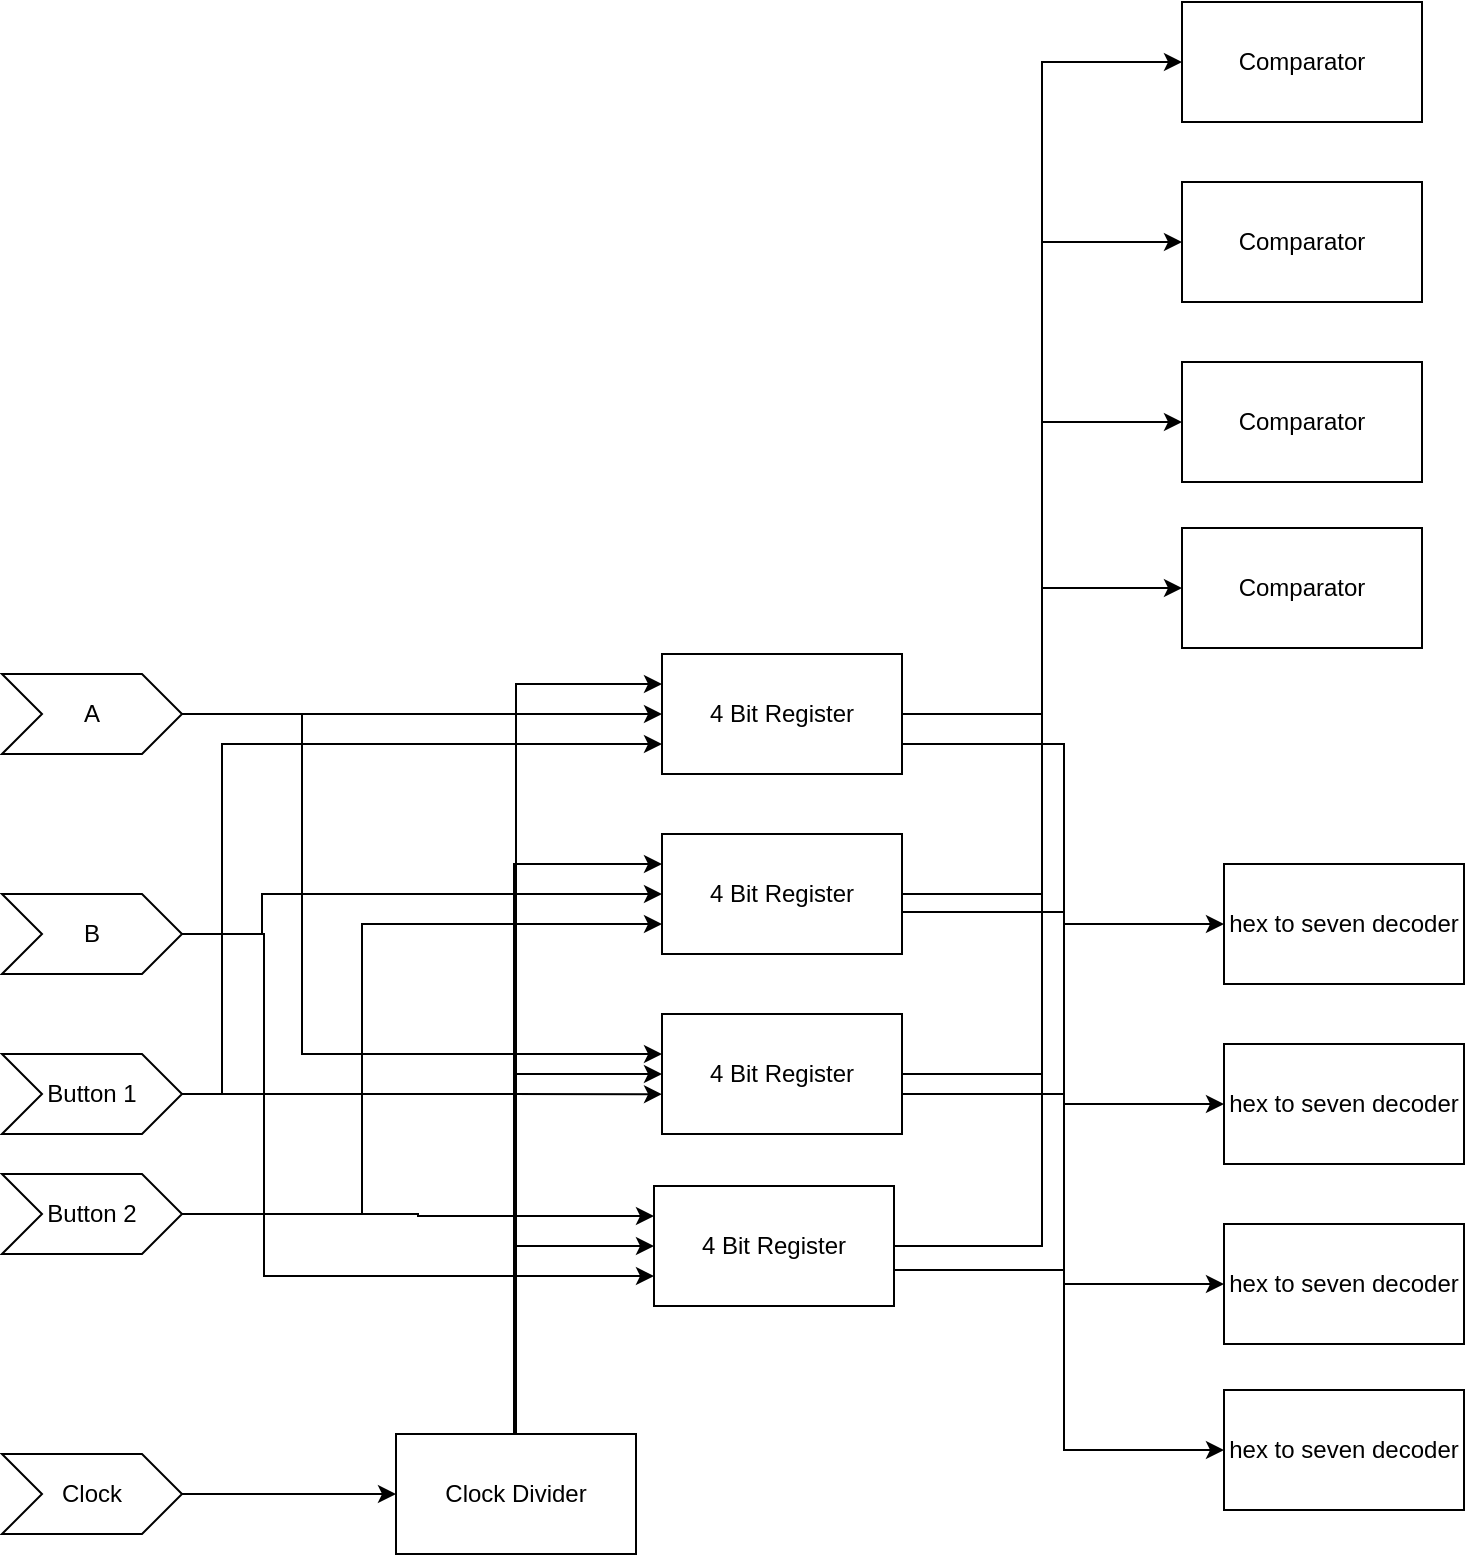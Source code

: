 <mxfile version="21.6.8" type="github">
  <diagram name="Page-1" id="7iQI0XhJTUdTtdxksedm">
    <mxGraphModel dx="1344" dy="782" grid="0" gridSize="10" guides="1" tooltips="1" connect="1" arrows="1" fold="1" page="1" pageScale="1" pageWidth="1654" pageHeight="2336" math="0" shadow="0">
      <root>
        <mxCell id="0" />
        <mxCell id="1" parent="0" />
        <mxCell id="j7TbNcUkvabFL7DzDwBI-13" style="edgeStyle=orthogonalEdgeStyle;rounded=0;orthogonalLoop=1;jettySize=auto;html=1;" edge="1" parent="1" source="j7TbNcUkvabFL7DzDwBI-1" target="j7TbNcUkvabFL7DzDwBI-5">
          <mxGeometry relative="1" as="geometry" />
        </mxCell>
        <mxCell id="j7TbNcUkvabFL7DzDwBI-14" style="edgeStyle=orthogonalEdgeStyle;rounded=0;orthogonalLoop=1;jettySize=auto;html=1;entryX=0;entryY=0.334;entryDx=0;entryDy=0;entryPerimeter=0;" edge="1" parent="1" source="j7TbNcUkvabFL7DzDwBI-1" target="j7TbNcUkvabFL7DzDwBI-7">
          <mxGeometry relative="1" as="geometry">
            <Array as="points">
              <mxPoint x="320" y="400" />
              <mxPoint x="320" y="570" />
            </Array>
          </mxGeometry>
        </mxCell>
        <mxCell id="j7TbNcUkvabFL7DzDwBI-1" value="A" style="shape=step;perimeter=stepPerimeter;whiteSpace=wrap;html=1;fixedSize=1;" vertex="1" parent="1">
          <mxGeometry x="170" y="380" width="90" height="40" as="geometry" />
        </mxCell>
        <mxCell id="j7TbNcUkvabFL7DzDwBI-15" style="edgeStyle=orthogonalEdgeStyle;rounded=0;orthogonalLoop=1;jettySize=auto;html=1;" edge="1" parent="1" source="j7TbNcUkvabFL7DzDwBI-2" target="j7TbNcUkvabFL7DzDwBI-6">
          <mxGeometry relative="1" as="geometry">
            <Array as="points">
              <mxPoint x="300" y="510" />
              <mxPoint x="300" y="490" />
            </Array>
          </mxGeometry>
        </mxCell>
        <mxCell id="j7TbNcUkvabFL7DzDwBI-27" style="edgeStyle=orthogonalEdgeStyle;rounded=0;orthogonalLoop=1;jettySize=auto;html=1;entryX=0;entryY=0.75;entryDx=0;entryDy=0;" edge="1" parent="1" source="j7TbNcUkvabFL7DzDwBI-2" target="j7TbNcUkvabFL7DzDwBI-8">
          <mxGeometry relative="1" as="geometry">
            <Array as="points">
              <mxPoint x="301" y="510" />
              <mxPoint x="301" y="681" />
            </Array>
          </mxGeometry>
        </mxCell>
        <mxCell id="j7TbNcUkvabFL7DzDwBI-2" value="B" style="shape=step;perimeter=stepPerimeter;whiteSpace=wrap;html=1;fixedSize=1;" vertex="1" parent="1">
          <mxGeometry x="170" y="490" width="90" height="40" as="geometry" />
        </mxCell>
        <mxCell id="j7TbNcUkvabFL7DzDwBI-18" style="edgeStyle=orthogonalEdgeStyle;rounded=0;orthogonalLoop=1;jettySize=auto;html=1;entryX=0;entryY=0.75;entryDx=0;entryDy=0;" edge="1" parent="1" source="j7TbNcUkvabFL7DzDwBI-3" target="j7TbNcUkvabFL7DzDwBI-5">
          <mxGeometry relative="1" as="geometry">
            <Array as="points">
              <mxPoint x="280" y="590" />
              <mxPoint x="280" y="415" />
            </Array>
          </mxGeometry>
        </mxCell>
        <mxCell id="j7TbNcUkvabFL7DzDwBI-21" style="edgeStyle=orthogonalEdgeStyle;rounded=0;orthogonalLoop=1;jettySize=auto;html=1;entryX=0;entryY=0.668;entryDx=0;entryDy=0;entryPerimeter=0;" edge="1" parent="1" source="j7TbNcUkvabFL7DzDwBI-3" target="j7TbNcUkvabFL7DzDwBI-7">
          <mxGeometry relative="1" as="geometry" />
        </mxCell>
        <mxCell id="j7TbNcUkvabFL7DzDwBI-3" value="Button 1" style="shape=step;perimeter=stepPerimeter;whiteSpace=wrap;html=1;fixedSize=1;" vertex="1" parent="1">
          <mxGeometry x="170" y="570" width="90" height="40" as="geometry" />
        </mxCell>
        <mxCell id="j7TbNcUkvabFL7DzDwBI-22" style="edgeStyle=orthogonalEdgeStyle;rounded=0;orthogonalLoop=1;jettySize=auto;html=1;entryX=0;entryY=0.75;entryDx=0;entryDy=0;" edge="1" parent="1" source="j7TbNcUkvabFL7DzDwBI-4" target="j7TbNcUkvabFL7DzDwBI-6">
          <mxGeometry relative="1" as="geometry">
            <Array as="points">
              <mxPoint x="350" y="650" />
              <mxPoint x="350" y="505" />
            </Array>
          </mxGeometry>
        </mxCell>
        <mxCell id="j7TbNcUkvabFL7DzDwBI-25" style="edgeStyle=orthogonalEdgeStyle;rounded=0;orthogonalLoop=1;jettySize=auto;html=1;entryX=0;entryY=0.25;entryDx=0;entryDy=0;" edge="1" parent="1" source="j7TbNcUkvabFL7DzDwBI-4" target="j7TbNcUkvabFL7DzDwBI-8">
          <mxGeometry relative="1" as="geometry" />
        </mxCell>
        <mxCell id="j7TbNcUkvabFL7DzDwBI-4" value="Button 2" style="shape=step;perimeter=stepPerimeter;whiteSpace=wrap;html=1;fixedSize=1;" vertex="1" parent="1">
          <mxGeometry x="170" y="630" width="90" height="40" as="geometry" />
        </mxCell>
        <mxCell id="j7TbNcUkvabFL7DzDwBI-40" style="edgeStyle=orthogonalEdgeStyle;rounded=0;orthogonalLoop=1;jettySize=auto;html=1;entryX=0;entryY=0.5;entryDx=0;entryDy=0;" edge="1" parent="1" source="j7TbNcUkvabFL7DzDwBI-5" target="j7TbNcUkvabFL7DzDwBI-36">
          <mxGeometry relative="1" as="geometry" />
        </mxCell>
        <mxCell id="j7TbNcUkvabFL7DzDwBI-49" style="edgeStyle=orthogonalEdgeStyle;rounded=0;orthogonalLoop=1;jettySize=auto;html=1;entryX=0;entryY=0.5;entryDx=0;entryDy=0;" edge="1" parent="1" source="j7TbNcUkvabFL7DzDwBI-5" target="j7TbNcUkvabFL7DzDwBI-44">
          <mxGeometry relative="1" as="geometry">
            <Array as="points">
              <mxPoint x="701" y="415" />
              <mxPoint x="701" y="505" />
            </Array>
          </mxGeometry>
        </mxCell>
        <mxCell id="j7TbNcUkvabFL7DzDwBI-5" value="4 Bit Register" style="rounded=0;whiteSpace=wrap;html=1;" vertex="1" parent="1">
          <mxGeometry x="500" y="370" width="120" height="60" as="geometry" />
        </mxCell>
        <mxCell id="j7TbNcUkvabFL7DzDwBI-41" style="edgeStyle=orthogonalEdgeStyle;rounded=0;orthogonalLoop=1;jettySize=auto;html=1;entryX=0;entryY=0.5;entryDx=0;entryDy=0;" edge="1" parent="1" source="j7TbNcUkvabFL7DzDwBI-6" target="j7TbNcUkvabFL7DzDwBI-37">
          <mxGeometry relative="1" as="geometry" />
        </mxCell>
        <mxCell id="j7TbNcUkvabFL7DzDwBI-50" style="edgeStyle=orthogonalEdgeStyle;rounded=0;orthogonalLoop=1;jettySize=auto;html=1;entryX=0;entryY=0.5;entryDx=0;entryDy=0;" edge="1" parent="1" source="j7TbNcUkvabFL7DzDwBI-6" target="j7TbNcUkvabFL7DzDwBI-45">
          <mxGeometry relative="1" as="geometry">
            <Array as="points">
              <mxPoint x="701" y="499" />
              <mxPoint x="701" y="595" />
            </Array>
          </mxGeometry>
        </mxCell>
        <mxCell id="j7TbNcUkvabFL7DzDwBI-6" value="4 Bit Register" style="rounded=0;whiteSpace=wrap;html=1;" vertex="1" parent="1">
          <mxGeometry x="500" y="460" width="120" height="60" as="geometry" />
        </mxCell>
        <mxCell id="j7TbNcUkvabFL7DzDwBI-42" style="edgeStyle=orthogonalEdgeStyle;rounded=0;orthogonalLoop=1;jettySize=auto;html=1;entryX=0;entryY=0.5;entryDx=0;entryDy=0;" edge="1" parent="1" source="j7TbNcUkvabFL7DzDwBI-7" target="j7TbNcUkvabFL7DzDwBI-38">
          <mxGeometry relative="1" as="geometry" />
        </mxCell>
        <mxCell id="j7TbNcUkvabFL7DzDwBI-51" style="edgeStyle=orthogonalEdgeStyle;rounded=0;orthogonalLoop=1;jettySize=auto;html=1;entryX=0;entryY=0.5;entryDx=0;entryDy=0;" edge="1" parent="1" source="j7TbNcUkvabFL7DzDwBI-7" target="j7TbNcUkvabFL7DzDwBI-46">
          <mxGeometry relative="1" as="geometry">
            <Array as="points">
              <mxPoint x="701" y="590" />
              <mxPoint x="701" y="685" />
            </Array>
          </mxGeometry>
        </mxCell>
        <mxCell id="j7TbNcUkvabFL7DzDwBI-7" value="4 Bit Register" style="rounded=0;whiteSpace=wrap;html=1;" vertex="1" parent="1">
          <mxGeometry x="500" y="550" width="120" height="60" as="geometry" />
        </mxCell>
        <mxCell id="j7TbNcUkvabFL7DzDwBI-43" style="edgeStyle=orthogonalEdgeStyle;rounded=0;orthogonalLoop=1;jettySize=auto;html=1;entryX=0;entryY=0.5;entryDx=0;entryDy=0;" edge="1" parent="1" source="j7TbNcUkvabFL7DzDwBI-8" target="j7TbNcUkvabFL7DzDwBI-39">
          <mxGeometry relative="1" as="geometry">
            <Array as="points">
              <mxPoint x="690" y="666" />
              <mxPoint x="690" y="337" />
            </Array>
          </mxGeometry>
        </mxCell>
        <mxCell id="j7TbNcUkvabFL7DzDwBI-52" style="edgeStyle=orthogonalEdgeStyle;rounded=0;orthogonalLoop=1;jettySize=auto;html=1;entryX=0;entryY=0.5;entryDx=0;entryDy=0;" edge="1" parent="1" source="j7TbNcUkvabFL7DzDwBI-8" target="j7TbNcUkvabFL7DzDwBI-47">
          <mxGeometry relative="1" as="geometry">
            <Array as="points">
              <mxPoint x="701" y="678" />
              <mxPoint x="701" y="768" />
            </Array>
          </mxGeometry>
        </mxCell>
        <mxCell id="j7TbNcUkvabFL7DzDwBI-8" value="4 Bit Register" style="rounded=0;whiteSpace=wrap;html=1;" vertex="1" parent="1">
          <mxGeometry x="496" y="636" width="120" height="60" as="geometry" />
        </mxCell>
        <mxCell id="j7TbNcUkvabFL7DzDwBI-12" value="" style="edgeStyle=orthogonalEdgeStyle;rounded=0;orthogonalLoop=1;jettySize=auto;html=1;" edge="1" parent="1" source="j7TbNcUkvabFL7DzDwBI-9" target="j7TbNcUkvabFL7DzDwBI-11">
          <mxGeometry relative="1" as="geometry" />
        </mxCell>
        <mxCell id="j7TbNcUkvabFL7DzDwBI-9" value="Clock" style="shape=step;perimeter=stepPerimeter;whiteSpace=wrap;html=1;fixedSize=1;" vertex="1" parent="1">
          <mxGeometry x="170" y="770" width="90" height="40" as="geometry" />
        </mxCell>
        <mxCell id="j7TbNcUkvabFL7DzDwBI-29" style="edgeStyle=orthogonalEdgeStyle;rounded=0;orthogonalLoop=1;jettySize=auto;html=1;entryX=0;entryY=0.5;entryDx=0;entryDy=0;" edge="1" parent="1" source="j7TbNcUkvabFL7DzDwBI-11" target="j7TbNcUkvabFL7DzDwBI-8">
          <mxGeometry relative="1" as="geometry">
            <Array as="points">
              <mxPoint x="427" y="666" />
            </Array>
          </mxGeometry>
        </mxCell>
        <mxCell id="j7TbNcUkvabFL7DzDwBI-31" style="edgeStyle=orthogonalEdgeStyle;rounded=0;orthogonalLoop=1;jettySize=auto;html=1;entryX=0;entryY=0.5;entryDx=0;entryDy=0;" edge="1" parent="1" source="j7TbNcUkvabFL7DzDwBI-11" target="j7TbNcUkvabFL7DzDwBI-7">
          <mxGeometry relative="1" as="geometry">
            <Array as="points">
              <mxPoint x="427" y="580" />
            </Array>
          </mxGeometry>
        </mxCell>
        <mxCell id="j7TbNcUkvabFL7DzDwBI-33" style="edgeStyle=orthogonalEdgeStyle;rounded=0;orthogonalLoop=1;jettySize=auto;html=1;entryX=0;entryY=0.25;entryDx=0;entryDy=0;" edge="1" parent="1" source="j7TbNcUkvabFL7DzDwBI-11" target="j7TbNcUkvabFL7DzDwBI-6">
          <mxGeometry relative="1" as="geometry">
            <Array as="points">
              <mxPoint x="426" y="475" />
            </Array>
          </mxGeometry>
        </mxCell>
        <mxCell id="j7TbNcUkvabFL7DzDwBI-34" style="edgeStyle=orthogonalEdgeStyle;rounded=0;orthogonalLoop=1;jettySize=auto;html=1;entryX=0;entryY=0.25;entryDx=0;entryDy=0;" edge="1" parent="1" source="j7TbNcUkvabFL7DzDwBI-11" target="j7TbNcUkvabFL7DzDwBI-5">
          <mxGeometry relative="1" as="geometry">
            <Array as="points">
              <mxPoint x="427" y="385" />
            </Array>
          </mxGeometry>
        </mxCell>
        <mxCell id="j7TbNcUkvabFL7DzDwBI-11" value="Clock Divider" style="rounded=0;whiteSpace=wrap;html=1;" vertex="1" parent="1">
          <mxGeometry x="367" y="760" width="120" height="60" as="geometry" />
        </mxCell>
        <mxCell id="j7TbNcUkvabFL7DzDwBI-36" value="Comparator" style="rounded=0;whiteSpace=wrap;html=1;" vertex="1" parent="1">
          <mxGeometry x="760" y="44" width="120" height="60" as="geometry" />
        </mxCell>
        <mxCell id="j7TbNcUkvabFL7DzDwBI-37" value="Comparator" style="rounded=0;whiteSpace=wrap;html=1;" vertex="1" parent="1">
          <mxGeometry x="760" y="134" width="120" height="60" as="geometry" />
        </mxCell>
        <mxCell id="j7TbNcUkvabFL7DzDwBI-38" value="Comparator" style="rounded=0;whiteSpace=wrap;html=1;" vertex="1" parent="1">
          <mxGeometry x="760" y="224" width="120" height="60" as="geometry" />
        </mxCell>
        <mxCell id="j7TbNcUkvabFL7DzDwBI-39" value="Comparator" style="rounded=0;whiteSpace=wrap;html=1;" vertex="1" parent="1">
          <mxGeometry x="760" y="307" width="120" height="60" as="geometry" />
        </mxCell>
        <mxCell id="j7TbNcUkvabFL7DzDwBI-44" value="hex to seven decoder" style="rounded=0;whiteSpace=wrap;html=1;" vertex="1" parent="1">
          <mxGeometry x="781" y="475" width="120" height="60" as="geometry" />
        </mxCell>
        <mxCell id="j7TbNcUkvabFL7DzDwBI-45" value="hex to seven decoder" style="rounded=0;whiteSpace=wrap;html=1;" vertex="1" parent="1">
          <mxGeometry x="781" y="565" width="120" height="60" as="geometry" />
        </mxCell>
        <mxCell id="j7TbNcUkvabFL7DzDwBI-46" value="hex to seven decoder" style="rounded=0;whiteSpace=wrap;html=1;" vertex="1" parent="1">
          <mxGeometry x="781" y="655" width="120" height="60" as="geometry" />
        </mxCell>
        <mxCell id="j7TbNcUkvabFL7DzDwBI-47" value="hex to seven decoder" style="rounded=0;whiteSpace=wrap;html=1;" vertex="1" parent="1">
          <mxGeometry x="781" y="738" width="120" height="60" as="geometry" />
        </mxCell>
      </root>
    </mxGraphModel>
  </diagram>
</mxfile>
